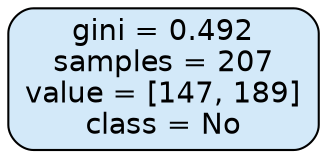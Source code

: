 digraph Tree {
node [shape=box, style="filled, rounded", color="black", fontname="helvetica"] ;
graph [ranksep=equally, splines=polyline] ;
edge [fontname="helvetica"] ;
0 [label="gini = 0.492\nsamples = 207\nvalue = [147, 189]\nclass = No", fillcolor="#d3e9f9"] ;
{rank=same ; 0} ;
}